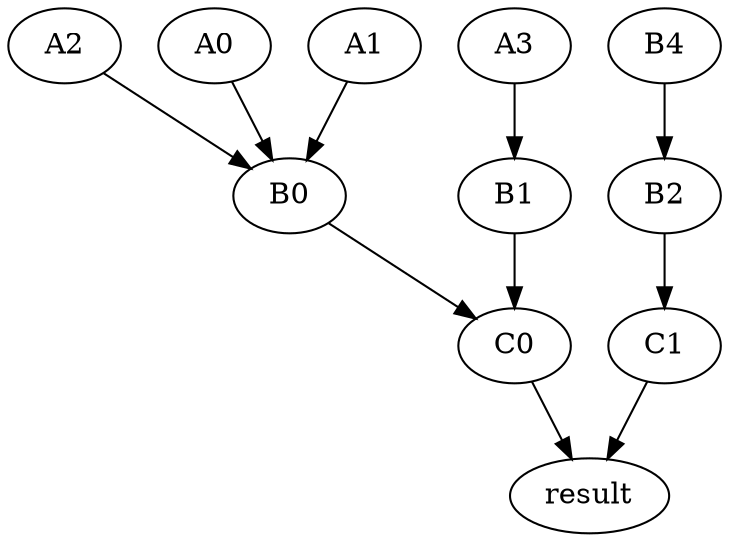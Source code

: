 digraph G {
    A0 -> B0 -> C0 -> result;
    A1 -> B0;
    A2 -> B0;
    A3 -> B1 -> C0;
    B4 -> B2 -> C1 -> result;
}
